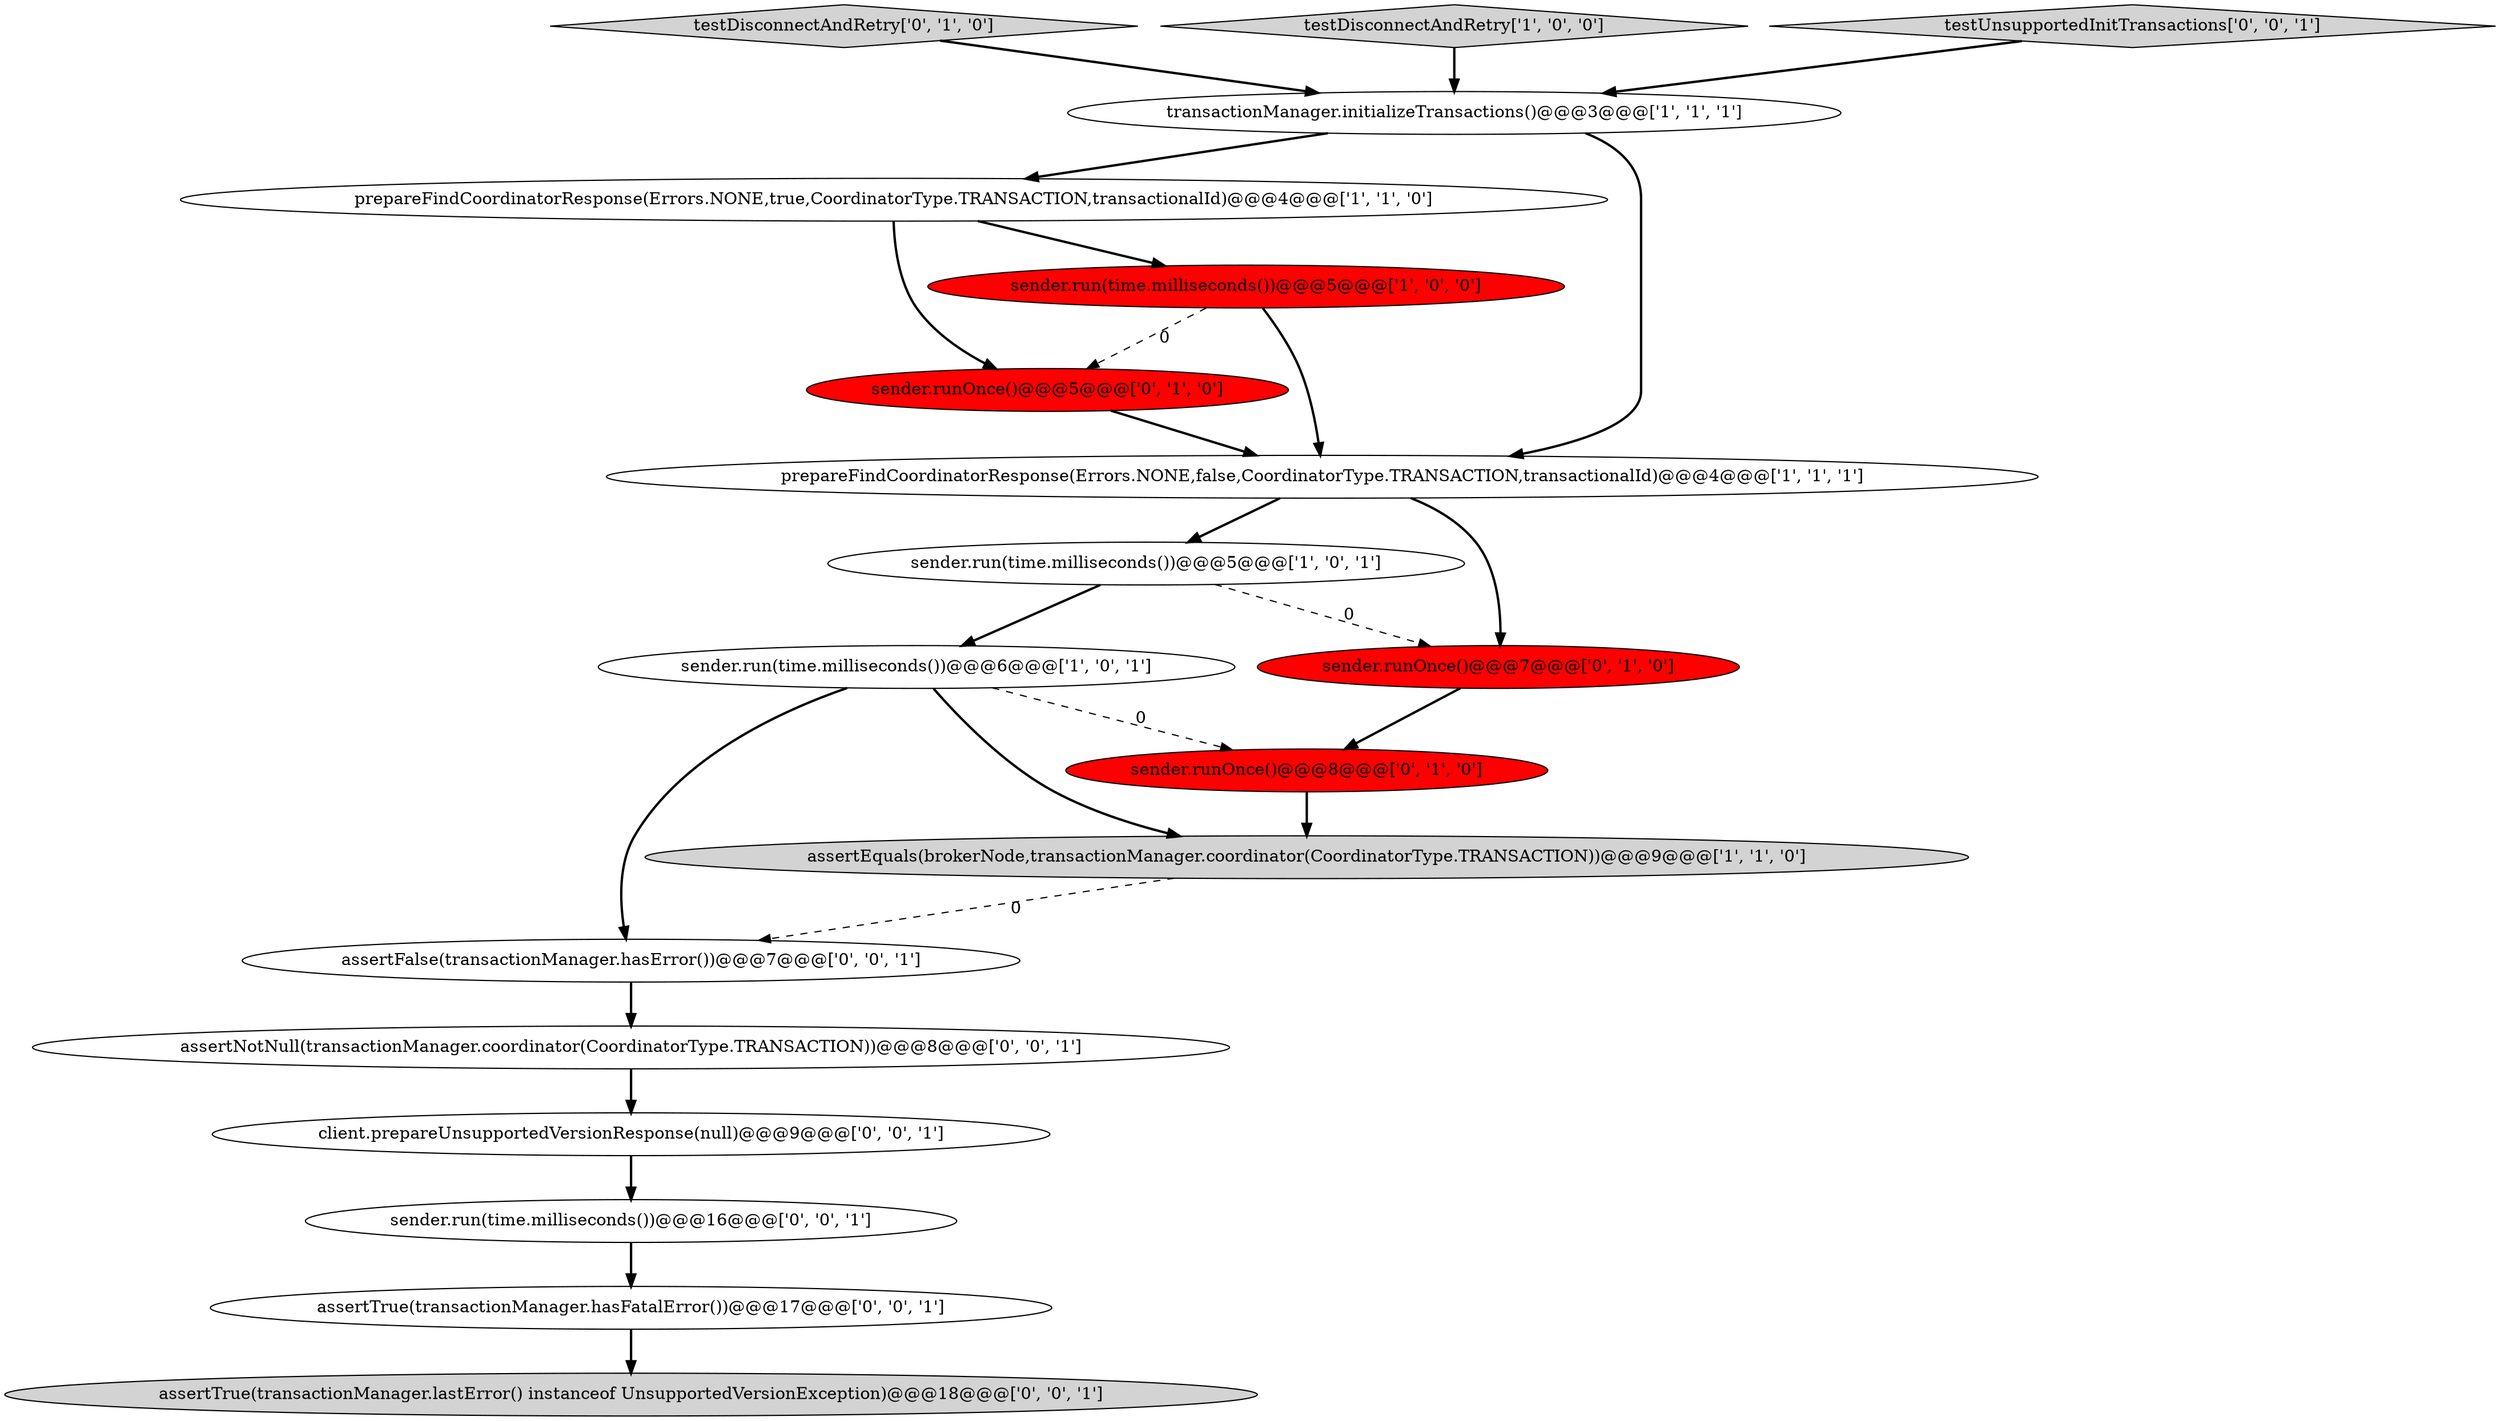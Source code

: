 digraph {
15 [style = filled, label = "client.prepareUnsupportedVersionResponse(null)@@@9@@@['0', '0', '1']", fillcolor = white, shape = ellipse image = "AAA0AAABBB3BBB"];
2 [style = filled, label = "sender.run(time.milliseconds())@@@6@@@['1', '0', '1']", fillcolor = white, shape = ellipse image = "AAA0AAABBB1BBB"];
4 [style = filled, label = "sender.run(time.milliseconds())@@@5@@@['1', '0', '0']", fillcolor = red, shape = ellipse image = "AAA1AAABBB1BBB"];
9 [style = filled, label = "testDisconnectAndRetry['0', '1', '0']", fillcolor = lightgray, shape = diamond image = "AAA0AAABBB2BBB"];
11 [style = filled, label = "sender.runOnce()@@@7@@@['0', '1', '0']", fillcolor = red, shape = ellipse image = "AAA1AAABBB2BBB"];
8 [style = filled, label = "sender.runOnce()@@@5@@@['0', '1', '0']", fillcolor = red, shape = ellipse image = "AAA1AAABBB2BBB"];
7 [style = filled, label = "testDisconnectAndRetry['1', '0', '0']", fillcolor = lightgray, shape = diamond image = "AAA0AAABBB1BBB"];
5 [style = filled, label = "transactionManager.initializeTransactions()@@@3@@@['1', '1', '1']", fillcolor = white, shape = ellipse image = "AAA0AAABBB1BBB"];
13 [style = filled, label = "assertFalse(transactionManager.hasError())@@@7@@@['0', '0', '1']", fillcolor = white, shape = ellipse image = "AAA0AAABBB3BBB"];
0 [style = filled, label = "prepareFindCoordinatorResponse(Errors.NONE,true,CoordinatorType.TRANSACTION,transactionalId)@@@4@@@['1', '1', '0']", fillcolor = white, shape = ellipse image = "AAA0AAABBB1BBB"];
6 [style = filled, label = "prepareFindCoordinatorResponse(Errors.NONE,false,CoordinatorType.TRANSACTION,transactionalId)@@@4@@@['1', '1', '1']", fillcolor = white, shape = ellipse image = "AAA0AAABBB1BBB"];
17 [style = filled, label = "testUnsupportedInitTransactions['0', '0', '1']", fillcolor = lightgray, shape = diamond image = "AAA0AAABBB3BBB"];
18 [style = filled, label = "assertTrue(transactionManager.hasFatalError())@@@17@@@['0', '0', '1']", fillcolor = white, shape = ellipse image = "AAA0AAABBB3BBB"];
3 [style = filled, label = "assertEquals(brokerNode,transactionManager.coordinator(CoordinatorType.TRANSACTION))@@@9@@@['1', '1', '0']", fillcolor = lightgray, shape = ellipse image = "AAA0AAABBB1BBB"];
14 [style = filled, label = "assertNotNull(transactionManager.coordinator(CoordinatorType.TRANSACTION))@@@8@@@['0', '0', '1']", fillcolor = white, shape = ellipse image = "AAA0AAABBB3BBB"];
12 [style = filled, label = "assertTrue(transactionManager.lastError() instanceof UnsupportedVersionException)@@@18@@@['0', '0', '1']", fillcolor = lightgray, shape = ellipse image = "AAA0AAABBB3BBB"];
10 [style = filled, label = "sender.runOnce()@@@8@@@['0', '1', '0']", fillcolor = red, shape = ellipse image = "AAA1AAABBB2BBB"];
16 [style = filled, label = "sender.run(time.milliseconds())@@@16@@@['0', '0', '1']", fillcolor = white, shape = ellipse image = "AAA0AAABBB3BBB"];
1 [style = filled, label = "sender.run(time.milliseconds())@@@5@@@['1', '0', '1']", fillcolor = white, shape = ellipse image = "AAA0AAABBB1BBB"];
17->5 [style = bold, label=""];
16->18 [style = bold, label=""];
4->6 [style = bold, label=""];
2->3 [style = bold, label=""];
18->12 [style = bold, label=""];
10->3 [style = bold, label=""];
8->6 [style = bold, label=""];
15->16 [style = bold, label=""];
3->13 [style = dashed, label="0"];
2->10 [style = dashed, label="0"];
2->13 [style = bold, label=""];
6->1 [style = bold, label=""];
7->5 [style = bold, label=""];
5->6 [style = bold, label=""];
5->0 [style = bold, label=""];
0->4 [style = bold, label=""];
11->10 [style = bold, label=""];
1->11 [style = dashed, label="0"];
6->11 [style = bold, label=""];
0->8 [style = bold, label=""];
4->8 [style = dashed, label="0"];
9->5 [style = bold, label=""];
14->15 [style = bold, label=""];
1->2 [style = bold, label=""];
13->14 [style = bold, label=""];
}
